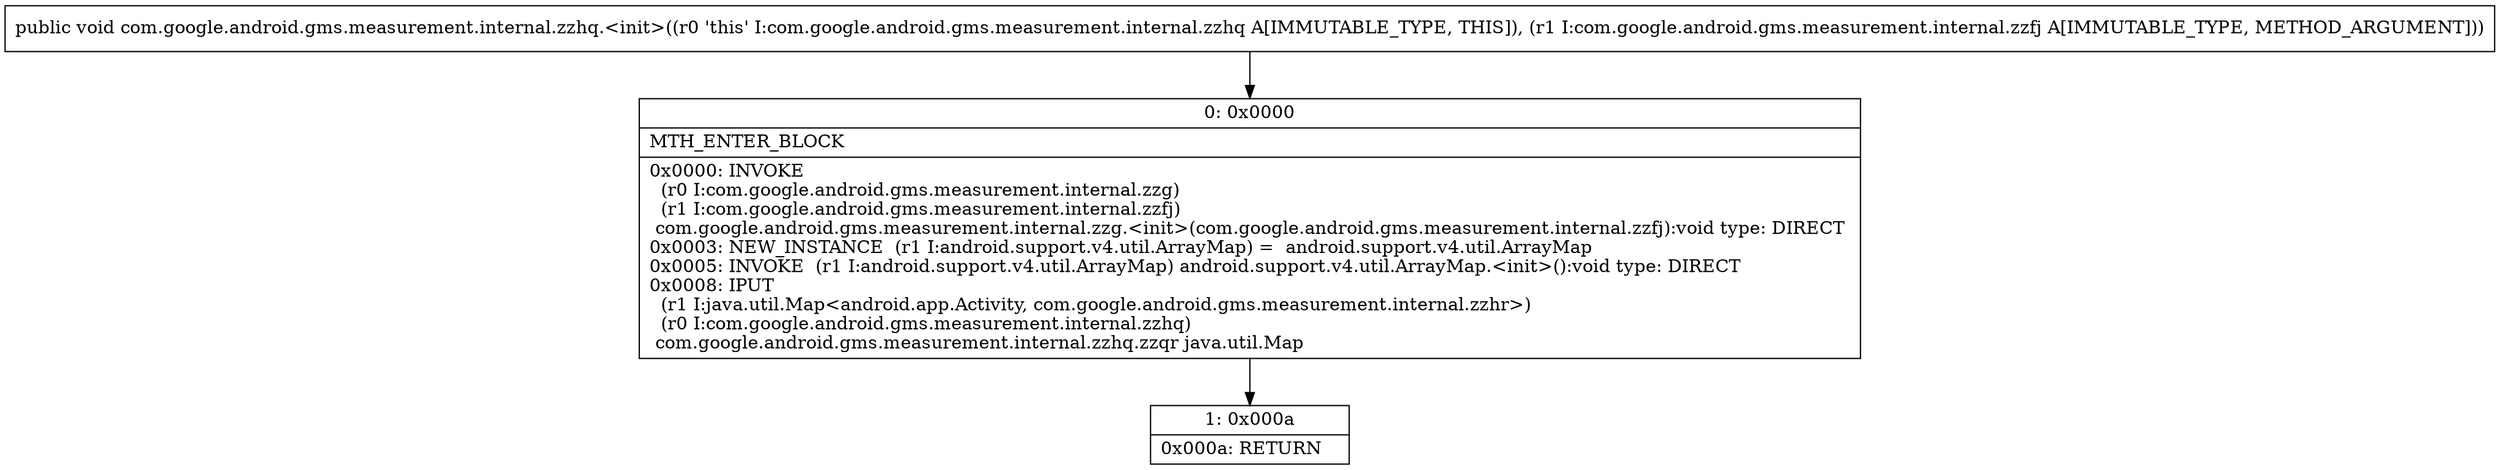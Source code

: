 digraph "CFG forcom.google.android.gms.measurement.internal.zzhq.\<init\>(Lcom\/google\/android\/gms\/measurement\/internal\/zzfj;)V" {
Node_0 [shape=record,label="{0\:\ 0x0000|MTH_ENTER_BLOCK\l|0x0000: INVOKE  \l  (r0 I:com.google.android.gms.measurement.internal.zzg)\l  (r1 I:com.google.android.gms.measurement.internal.zzfj)\l com.google.android.gms.measurement.internal.zzg.\<init\>(com.google.android.gms.measurement.internal.zzfj):void type: DIRECT \l0x0003: NEW_INSTANCE  (r1 I:android.support.v4.util.ArrayMap) =  android.support.v4.util.ArrayMap \l0x0005: INVOKE  (r1 I:android.support.v4.util.ArrayMap) android.support.v4.util.ArrayMap.\<init\>():void type: DIRECT \l0x0008: IPUT  \l  (r1 I:java.util.Map\<android.app.Activity, com.google.android.gms.measurement.internal.zzhr\>)\l  (r0 I:com.google.android.gms.measurement.internal.zzhq)\l com.google.android.gms.measurement.internal.zzhq.zzqr java.util.Map \l}"];
Node_1 [shape=record,label="{1\:\ 0x000a|0x000a: RETURN   \l}"];
MethodNode[shape=record,label="{public void com.google.android.gms.measurement.internal.zzhq.\<init\>((r0 'this' I:com.google.android.gms.measurement.internal.zzhq A[IMMUTABLE_TYPE, THIS]), (r1 I:com.google.android.gms.measurement.internal.zzfj A[IMMUTABLE_TYPE, METHOD_ARGUMENT])) }"];
MethodNode -> Node_0;
Node_0 -> Node_1;
}

